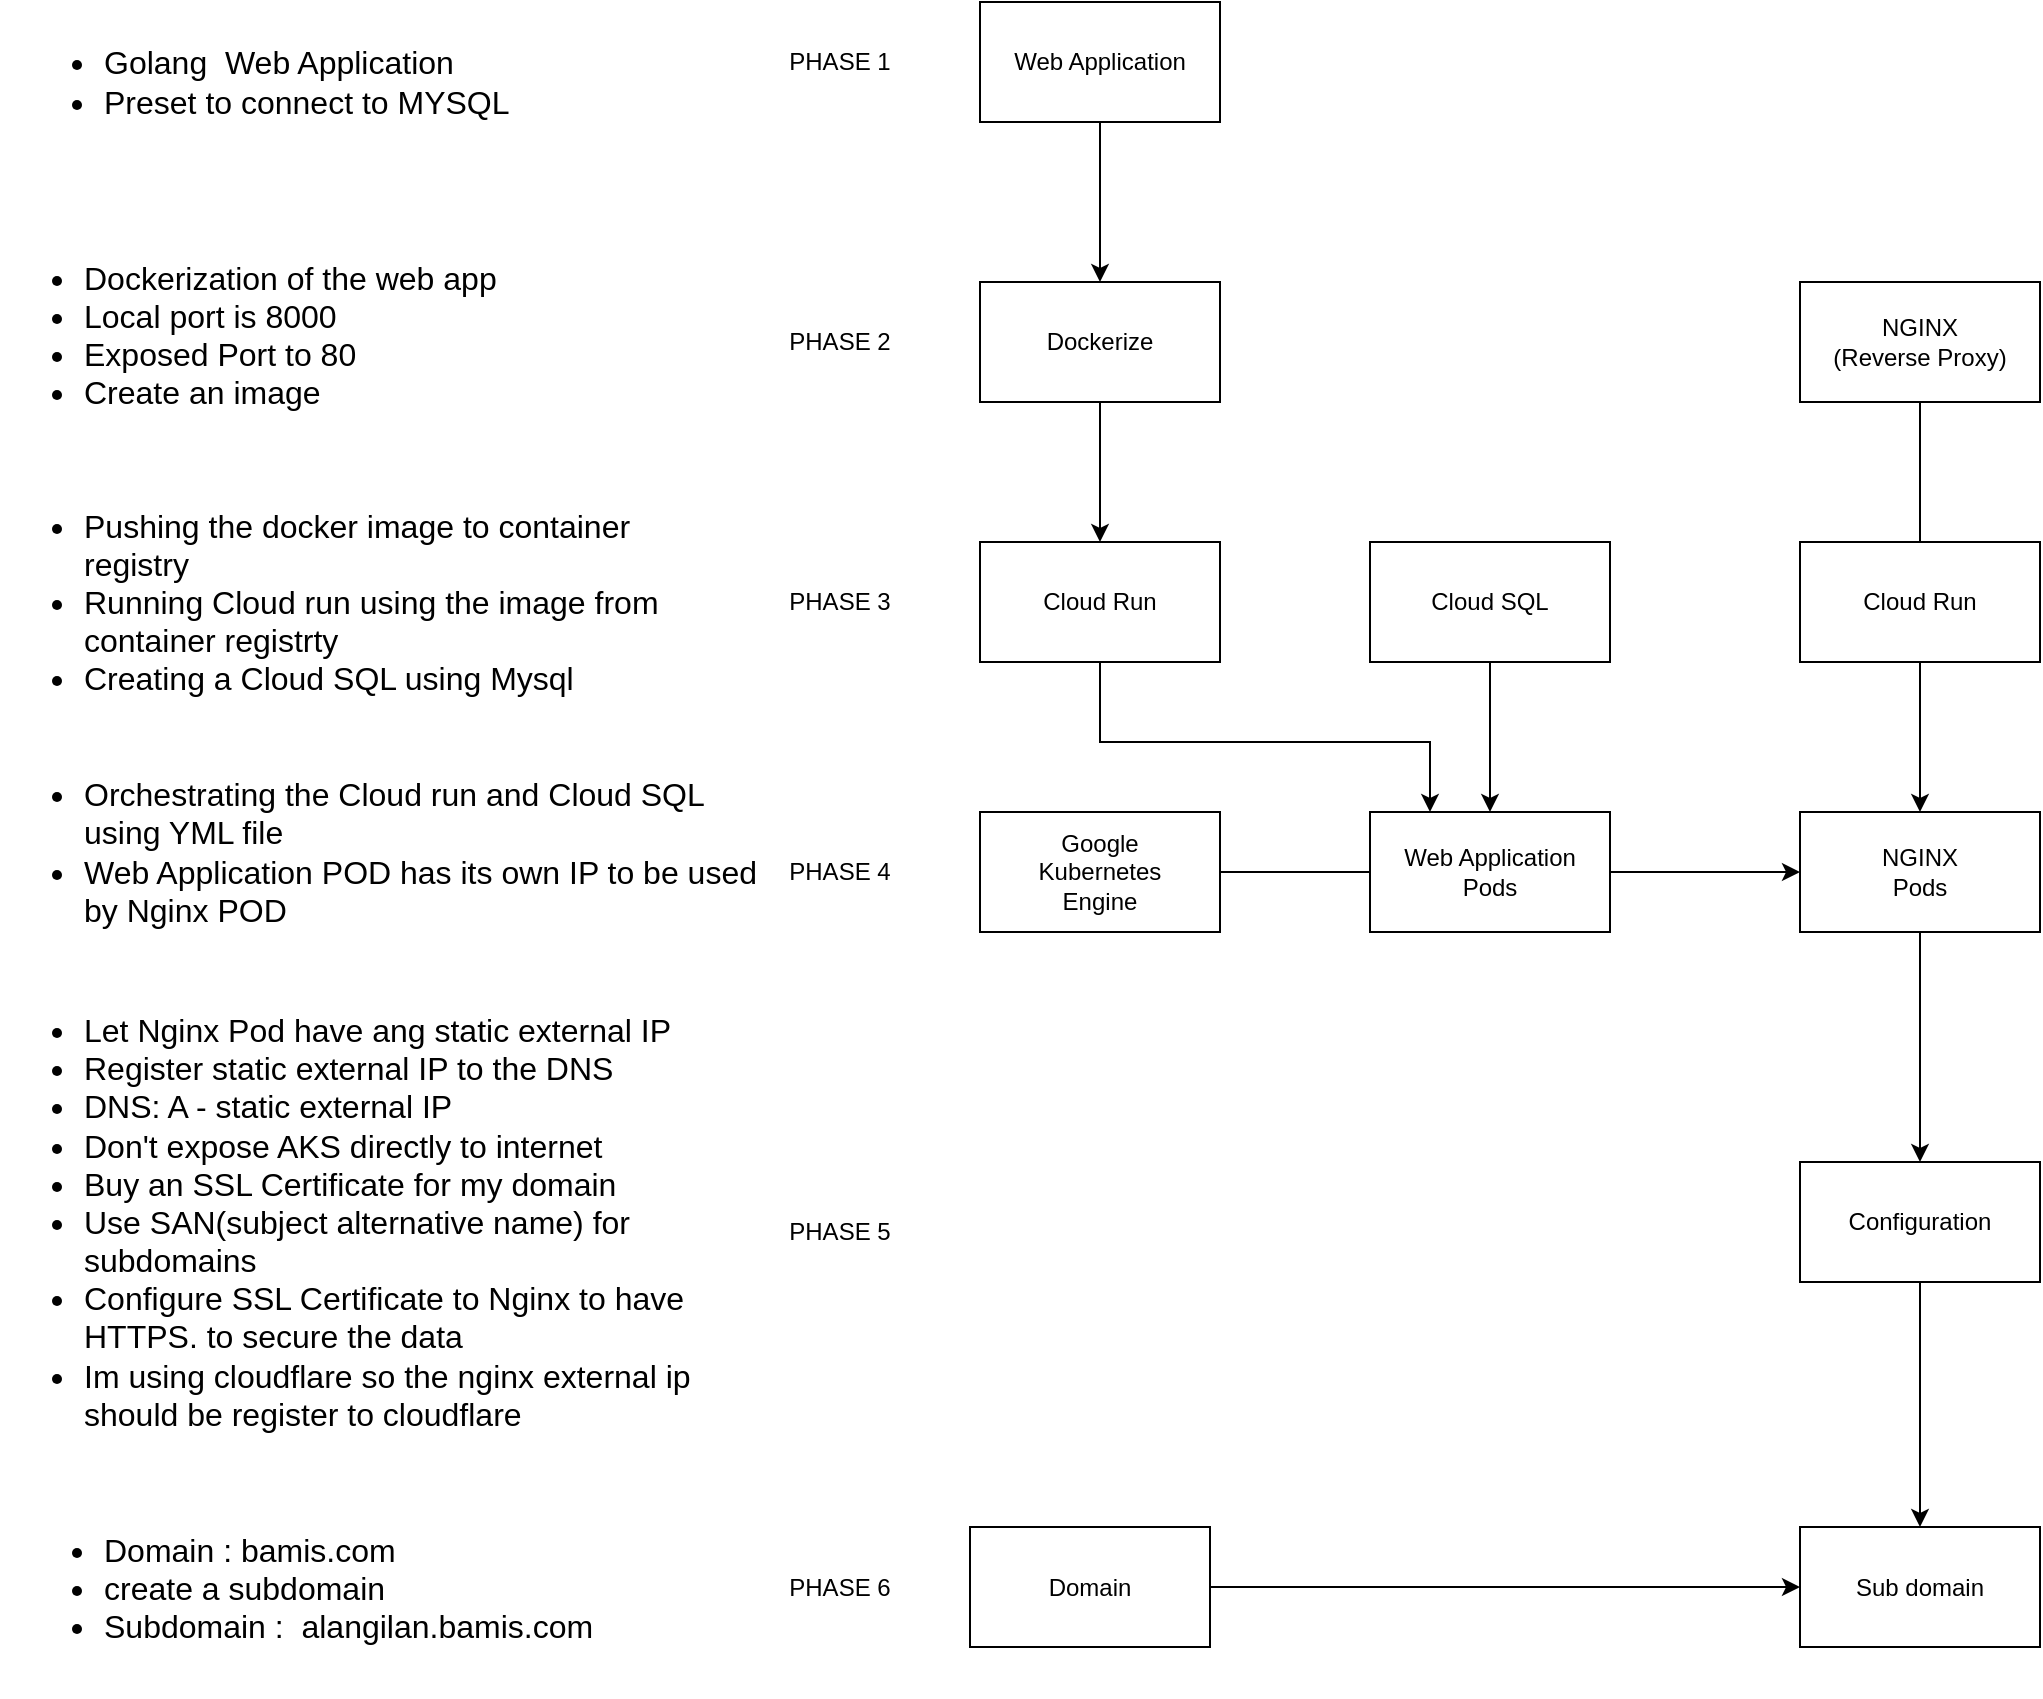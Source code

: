 <mxfile version="16.5.4" type="github"><diagram id="ygvby0qph9FE_mTNErXh" name="Page-1"><mxGraphModel dx="1673" dy="898" grid="1" gridSize="10" guides="1" tooltips="1" connect="1" arrows="1" fold="1" page="1" pageScale="1" pageWidth="850" pageHeight="1100" math="0" shadow="0"><root><mxCell id="0"/><mxCell id="1" parent="0"/><mxCell id="QM3RWtxVvKG1RLpIwM5B-56" style="edgeStyle=orthogonalEdgeStyle;rounded=0;orthogonalLoop=1;jettySize=auto;html=1;entryX=0.5;entryY=0;entryDx=0;entryDy=0;" parent="1" source="QM3RWtxVvKG1RLpIwM5B-42" target="QM3RWtxVvKG1RLpIwM5B-47" edge="1"><mxGeometry relative="1" as="geometry"/></mxCell><mxCell id="QM3RWtxVvKG1RLpIwM5B-42" value="Web Application" style="rounded=0;whiteSpace=wrap;html=1;" parent="1" vertex="1"><mxGeometry x="490" y="60" width="120" height="60" as="geometry"/></mxCell><mxCell id="QM3RWtxVvKG1RLpIwM5B-43" value="&lt;div&gt;PHASE 3&lt;/div&gt;" style="text;html=1;strokeColor=none;fillColor=none;align=center;verticalAlign=middle;whiteSpace=wrap;rounded=0;" parent="1" vertex="1"><mxGeometry x="390" y="345" width="60" height="30" as="geometry"/></mxCell><mxCell id="QM3RWtxVvKG1RLpIwM5B-44" value="&lt;div&gt;PHASE 2&lt;br&gt;&lt;/div&gt;" style="text;html=1;strokeColor=none;fillColor=none;align=center;verticalAlign=middle;whiteSpace=wrap;rounded=0;" parent="1" vertex="1"><mxGeometry x="390" y="215" width="60" height="30" as="geometry"/></mxCell><mxCell id="QM3RWtxVvKG1RLpIwM5B-45" value="&lt;div&gt;PHASE 1&lt;/div&gt;" style="text;html=1;strokeColor=none;fillColor=none;align=center;verticalAlign=middle;whiteSpace=wrap;rounded=0;" parent="1" vertex="1"><mxGeometry x="390" y="75" width="60" height="30" as="geometry"/></mxCell><mxCell id="QM3RWtxVvKG1RLpIwM5B-46" value="&lt;div&gt;PHASE 4&lt;/div&gt;" style="text;html=1;strokeColor=none;fillColor=none;align=center;verticalAlign=middle;whiteSpace=wrap;rounded=0;" parent="1" vertex="1"><mxGeometry x="390" y="480" width="60" height="30" as="geometry"/></mxCell><mxCell id="QM3RWtxVvKG1RLpIwM5B-57" style="edgeStyle=orthogonalEdgeStyle;rounded=0;orthogonalLoop=1;jettySize=auto;html=1;entryX=0.5;entryY=0;entryDx=0;entryDy=0;" parent="1" source="QM3RWtxVvKG1RLpIwM5B-47" target="QM3RWtxVvKG1RLpIwM5B-49" edge="1"><mxGeometry relative="1" as="geometry"/></mxCell><mxCell id="QM3RWtxVvKG1RLpIwM5B-47" value="Dockerize" style="rounded=0;whiteSpace=wrap;html=1;" parent="1" vertex="1"><mxGeometry x="490" y="200" width="120" height="60" as="geometry"/></mxCell><mxCell id="QM3RWtxVvKG1RLpIwM5B-61" style="edgeStyle=orthogonalEdgeStyle;rounded=0;orthogonalLoop=1;jettySize=auto;html=1;entryX=0;entryY=0.5;entryDx=0;entryDy=0;endArrow=none;endFill=0;" parent="1" source="QM3RWtxVvKG1RLpIwM5B-48" target="QM3RWtxVvKG1RLpIwM5B-60" edge="1"><mxGeometry relative="1" as="geometry"/></mxCell><mxCell id="QM3RWtxVvKG1RLpIwM5B-48" value="Google&lt;br&gt;&lt;div&gt;Kubernetes&lt;br&gt;Engine&lt;br&gt;&lt;/div&gt;" style="rounded=0;whiteSpace=wrap;html=1;" parent="1" vertex="1"><mxGeometry x="490" y="465" width="120" height="60" as="geometry"/></mxCell><mxCell id="QM3RWtxVvKG1RLpIwM5B-58" style="edgeStyle=orthogonalEdgeStyle;rounded=0;orthogonalLoop=1;jettySize=auto;html=1;entryX=0.25;entryY=0;entryDx=0;entryDy=0;" parent="1" source="QM3RWtxVvKG1RLpIwM5B-49" target="QM3RWtxVvKG1RLpIwM5B-60" edge="1"><mxGeometry relative="1" as="geometry"><mxPoint x="715" y="460" as="targetPoint"/><Array as="points"><mxPoint x="550" y="430"/><mxPoint x="715" y="430"/></Array></mxGeometry></mxCell><mxCell id="QM3RWtxVvKG1RLpIwM5B-49" value="Cloud Run" style="rounded=0;whiteSpace=wrap;html=1;" parent="1" vertex="1"><mxGeometry x="490" y="330" width="120" height="60" as="geometry"/></mxCell><mxCell id="QM3RWtxVvKG1RLpIwM5B-59" style="edgeStyle=orthogonalEdgeStyle;rounded=0;orthogonalLoop=1;jettySize=auto;html=1;entryX=0.5;entryY=0;entryDx=0;entryDy=0;" parent="1" source="QM3RWtxVvKG1RLpIwM5B-50" target="QM3RWtxVvKG1RLpIwM5B-60" edge="1"><mxGeometry relative="1" as="geometry"><Array as="points"><mxPoint x="745" y="410"/><mxPoint x="745" y="410"/></Array></mxGeometry></mxCell><mxCell id="QM3RWtxVvKG1RLpIwM5B-50" value="Cloud SQL" style="rounded=0;whiteSpace=wrap;html=1;" parent="1" vertex="1"><mxGeometry x="685" y="330" width="120" height="60" as="geometry"/></mxCell><mxCell id="QM3RWtxVvKG1RLpIwM5B-51" value="&lt;div&gt;PHASE 5&lt;br&gt;&lt;/div&gt;" style="text;html=1;strokeColor=none;fillColor=none;align=center;verticalAlign=middle;whiteSpace=wrap;rounded=0;" parent="1" vertex="1"><mxGeometry x="390" y="660" width="60" height="30" as="geometry"/></mxCell><mxCell id="QM3RWtxVvKG1RLpIwM5B-53" value="&lt;div&gt;PHASE 6&lt;br&gt;&lt;/div&gt;" style="text;html=1;strokeColor=none;fillColor=none;align=center;verticalAlign=middle;whiteSpace=wrap;rounded=0;" parent="1" vertex="1"><mxGeometry x="390" y="837.5" width="60" height="30" as="geometry"/></mxCell><mxCell id="QM3RWtxVvKG1RLpIwM5B-54" value="Sub domain" style="rounded=0;whiteSpace=wrap;html=1;" parent="1" vertex="1"><mxGeometry x="900" y="822.5" width="120" height="60" as="geometry"/></mxCell><mxCell id="BahQu5MV1iqSphIRoIum-5" style="edgeStyle=orthogonalEdgeStyle;rounded=0;orthogonalLoop=1;jettySize=auto;html=1;entryX=0;entryY=0.5;entryDx=0;entryDy=0;" edge="1" parent="1" source="QM3RWtxVvKG1RLpIwM5B-60" target="BahQu5MV1iqSphIRoIum-2"><mxGeometry relative="1" as="geometry"/></mxCell><mxCell id="QM3RWtxVvKG1RLpIwM5B-60" value="Web Application&lt;br&gt;&lt;div&gt;Pods&lt;/div&gt;" style="rounded=0;whiteSpace=wrap;html=1;" parent="1" vertex="1"><mxGeometry x="685" y="465" width="120" height="60" as="geometry"/></mxCell><mxCell id="BahQu5MV1iqSphIRoIum-3" style="edgeStyle=orthogonalEdgeStyle;rounded=0;orthogonalLoop=1;jettySize=auto;html=1;entryX=0.5;entryY=0;entryDx=0;entryDy=0;" edge="1" parent="1" source="QM3RWtxVvKG1RLpIwM5B-64" target="BahQu5MV1iqSphIRoIum-2"><mxGeometry relative="1" as="geometry"/></mxCell><mxCell id="QM3RWtxVvKG1RLpIwM5B-64" value="&lt;div&gt;NGINX&lt;/div&gt;&lt;div&gt;(Reverse Proxy)&lt;br&gt;&lt;/div&gt;" style="rounded=0;whiteSpace=wrap;html=1;" parent="1" vertex="1"><mxGeometry x="900" y="200" width="120" height="60" as="geometry"/></mxCell><mxCell id="QM3RWtxVvKG1RLpIwM5B-68" style="edgeStyle=orthogonalEdgeStyle;rounded=0;orthogonalLoop=1;jettySize=auto;html=1;entryX=0;entryY=0.5;entryDx=0;entryDy=0;endArrow=classic;endFill=1;" parent="1" source="QM3RWtxVvKG1RLpIwM5B-67" target="QM3RWtxVvKG1RLpIwM5B-54" edge="1"><mxGeometry relative="1" as="geometry"/></mxCell><mxCell id="QM3RWtxVvKG1RLpIwM5B-67" value="Domain" style="rounded=0;whiteSpace=wrap;html=1;" parent="1" vertex="1"><mxGeometry x="485" y="822.5" width="120" height="60" as="geometry"/></mxCell><mxCell id="QM3RWtxVvKG1RLpIwM5B-70" value="&lt;ul style=&quot;font-size: 16px&quot;&gt;&lt;li&gt;&lt;font style=&quot;font-size: 16px&quot;&gt;Golang&amp;nbsp; Web Application&lt;/font&gt;&lt;/li&gt;&lt;li&gt;&lt;font style=&quot;font-size: 16px&quot;&gt;Preset to connect to MYSQL&lt;br&gt;&lt;/font&gt;&lt;/li&gt;&lt;/ul&gt;" style="text;strokeColor=none;fillColor=none;html=1;whiteSpace=wrap;verticalAlign=middle;overflow=hidden;" parent="1" vertex="1"><mxGeometry x="10" y="60" width="360" height="80" as="geometry"/></mxCell><mxCell id="QM3RWtxVvKG1RLpIwM5B-71" value="&lt;ul style=&quot;font-size: 16px&quot;&gt;&lt;li&gt;Dockerization of the web app&lt;/li&gt;&lt;li&gt;Local port is 8000&lt;/li&gt;&lt;li&gt;Exposed Port to 80&lt;/li&gt;&lt;li&gt;Create an image&lt;/li&gt;&lt;/ul&gt;" style="text;strokeColor=none;fillColor=none;html=1;whiteSpace=wrap;verticalAlign=middle;overflow=hidden;" parent="1" vertex="1"><mxGeometry y="170" width="360" height="110" as="geometry"/></mxCell><mxCell id="QM3RWtxVvKG1RLpIwM5B-72" value="&lt;ul style=&quot;font-size: 16px&quot;&gt;&lt;li&gt;Pushing the docker image to container registry&lt;/li&gt;&lt;li&gt;Running Cloud run using the image from container registrty&lt;/li&gt;&lt;li&gt;Creating a Cloud SQL using Mysql&lt;br&gt;&lt;/li&gt;&lt;/ul&gt;" style="text;strokeColor=none;fillColor=none;html=1;whiteSpace=wrap;verticalAlign=middle;overflow=hidden;" parent="1" vertex="1"><mxGeometry y="275" width="360" height="170" as="geometry"/></mxCell><mxCell id="QM3RWtxVvKG1RLpIwM5B-73" value="&lt;ul style=&quot;font-size: 16px&quot;&gt;&lt;li&gt;Orchestrating the Cloud run and Cloud SQL using YML file&lt;/li&gt;&lt;li&gt;Web Application POD has its own IP to be used by Nginx POD&lt;/li&gt;&lt;/ul&gt;" style="text;strokeColor=none;fillColor=none;html=1;whiteSpace=wrap;verticalAlign=middle;overflow=hidden;" parent="1" vertex="1"><mxGeometry y="420" width="380" height="130" as="geometry"/></mxCell><mxCell id="QM3RWtxVvKG1RLpIwM5B-74" value="&lt;ul style=&quot;font-size: 16px&quot;&gt;&lt;li&gt;Let Nginx Pod have ang static external IP&lt;/li&gt;&lt;li&gt;Register static external IP to the DNS&lt;/li&gt;&lt;li&gt;DNS: A - static external IP&amp;nbsp; &lt;br&gt;&lt;/li&gt;&lt;li&gt;Don't expose AKS directly to internet&lt;/li&gt;&lt;li&gt;Buy an SSL Certificate for my domain&lt;/li&gt;&lt;li&gt;Use SAN(subject alternative name) for subdomains&lt;/li&gt;&lt;li&gt;Configure SSL Certificate to Nginx to have&amp;nbsp; HTTPS. to secure the data&lt;br&gt;&lt;/li&gt;&lt;li&gt;Im using cloudflare so the nginx external ip should be register to cloudflare&lt;br&gt;&lt;/li&gt;&lt;/ul&gt;" style="text;strokeColor=none;fillColor=none;html=1;whiteSpace=wrap;verticalAlign=middle;overflow=hidden;" parent="1" vertex="1"><mxGeometry y="517.5" width="360" height="305" as="geometry"/></mxCell><mxCell id="QM3RWtxVvKG1RLpIwM5B-75" value="&lt;ul style=&quot;font-size: 16px&quot;&gt;&lt;li&gt;Domain : bamis.com&lt;/li&gt;&lt;li&gt;create a subdomain&lt;br&gt;&lt;/li&gt;&lt;li&gt;Subdomain :&amp;nbsp; alangilan.bamis.com&lt;/li&gt;&lt;/ul&gt;" style="text;strokeColor=none;fillColor=none;html=1;whiteSpace=wrap;verticalAlign=middle;overflow=hidden;" parent="1" vertex="1"><mxGeometry x="10" y="797.5" width="360" height="110" as="geometry"/></mxCell><mxCell id="BahQu5MV1iqSphIRoIum-7" style="edgeStyle=orthogonalEdgeStyle;rounded=0;orthogonalLoop=1;jettySize=auto;html=1;entryX=0.5;entryY=0;entryDx=0;entryDy=0;" edge="1" parent="1" source="BahQu5MV1iqSphIRoIum-2" target="BahQu5MV1iqSphIRoIum-6"><mxGeometry relative="1" as="geometry"/></mxCell><mxCell id="BahQu5MV1iqSphIRoIum-2" value="NGINX&lt;br&gt;&lt;div&gt;Pods&lt;/div&gt;" style="rounded=0;whiteSpace=wrap;html=1;" vertex="1" parent="1"><mxGeometry x="900" y="465" width="120" height="60" as="geometry"/></mxCell><mxCell id="BahQu5MV1iqSphIRoIum-4" value="Cloud Run" style="rounded=0;whiteSpace=wrap;html=1;" vertex="1" parent="1"><mxGeometry x="900" y="330" width="120" height="60" as="geometry"/></mxCell><mxCell id="BahQu5MV1iqSphIRoIum-8" style="edgeStyle=orthogonalEdgeStyle;rounded=0;orthogonalLoop=1;jettySize=auto;html=1;" edge="1" parent="1" source="BahQu5MV1iqSphIRoIum-6" target="QM3RWtxVvKG1RLpIwM5B-54"><mxGeometry relative="1" as="geometry"/></mxCell><mxCell id="BahQu5MV1iqSphIRoIum-6" value="Configuration" style="rounded=0;whiteSpace=wrap;html=1;" vertex="1" parent="1"><mxGeometry x="900" y="640" width="120" height="60" as="geometry"/></mxCell></root></mxGraphModel></diagram></mxfile>